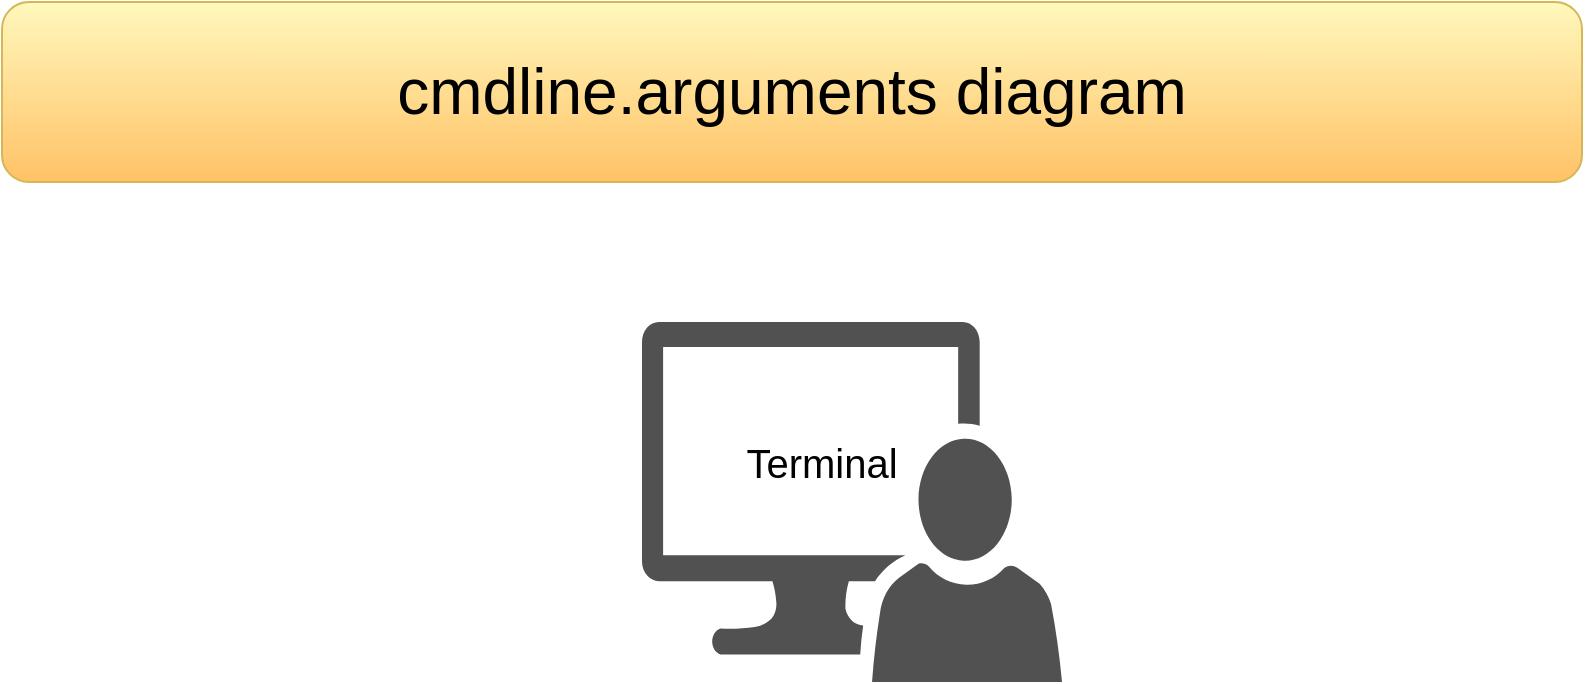<mxfile version="13.6.2" type="device"><diagram id="cL3oh5PvKtMicBPNhqb3" name="Page-1"><mxGraphModel dx="1086" dy="806" grid="1" gridSize="10" guides="1" tooltips="1" connect="1" arrows="1" fold="1" page="1" pageScale="1" pageWidth="827" pageHeight="1169" math="0" shadow="0"><root><mxCell id="0"/><mxCell id="1" parent="0"/><mxCell id="3tKIAyz0xvL7SjrJb3Ys-3" value="cmdline.arguments diagram" style="rounded=1;whiteSpace=wrap;html=1;fontSize=32;strokeColor=#d6b656;gradientDirection=south;fillColor=#FFF8BD;gradientColor=#FFC266;" vertex="1" parent="1"><mxGeometry x="20" y="10" width="790" height="90" as="geometry"/></mxCell><mxCell id="3tKIAyz0xvL7SjrJb3Ys-4" value="" style="group" vertex="1" connectable="0" parent="1"><mxGeometry x="340" y="170" width="210" height="180" as="geometry"/></mxCell><mxCell id="3tKIAyz0xvL7SjrJb3Ys-1" value="" style="pointerEvents=1;shadow=0;dashed=0;html=1;strokeColor=none;labelPosition=center;verticalLabelPosition=bottom;verticalAlign=top;align=center;fillColor=#515151;shape=mxgraph.mscae.system_center.admin_console" vertex="1" parent="3tKIAyz0xvL7SjrJb3Ys-4"><mxGeometry width="210" height="180" as="geometry"/></mxCell><mxCell id="3tKIAyz0xvL7SjrJb3Ys-2" value="&lt;span style=&quot;font-size: 20px&quot;&gt;Terminal&lt;/span&gt;" style="rounded=0;whiteSpace=wrap;html=1;fillColor=none;strokeColor=none;" vertex="1" parent="3tKIAyz0xvL7SjrJb3Ys-4"><mxGeometry x="30" y="40" width="120" height="60" as="geometry"/></mxCell></root></mxGraphModel></diagram></mxfile>